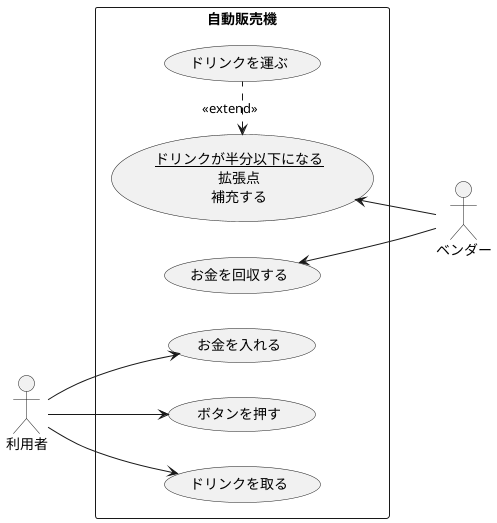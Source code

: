 @startuml 演習6-4-2_ユースケース図_自動販売機

    left to right direction
    
    actor 利用者
    actor ベンダー

    rectangle 自動販売機 {
        usecase お金を回収する
        usecase ドリンクを運ぶ
        usecase (<u>ドリンクが半分以下になる</u>\n拡張点\n補充する)as refill
        usecase お金を入れる
        usecase ボタンを押す
        usecase ドリンクを取る
    }
    利用者 --> お金を入れる
    利用者 --> ボタンを押す
    利用者 --> ドリンクを取る
    refill <. ドリンクを運ぶ: <<extend>>
    refill <-- ベンダー
    お金を回収する <-- ベンダー

@enduml